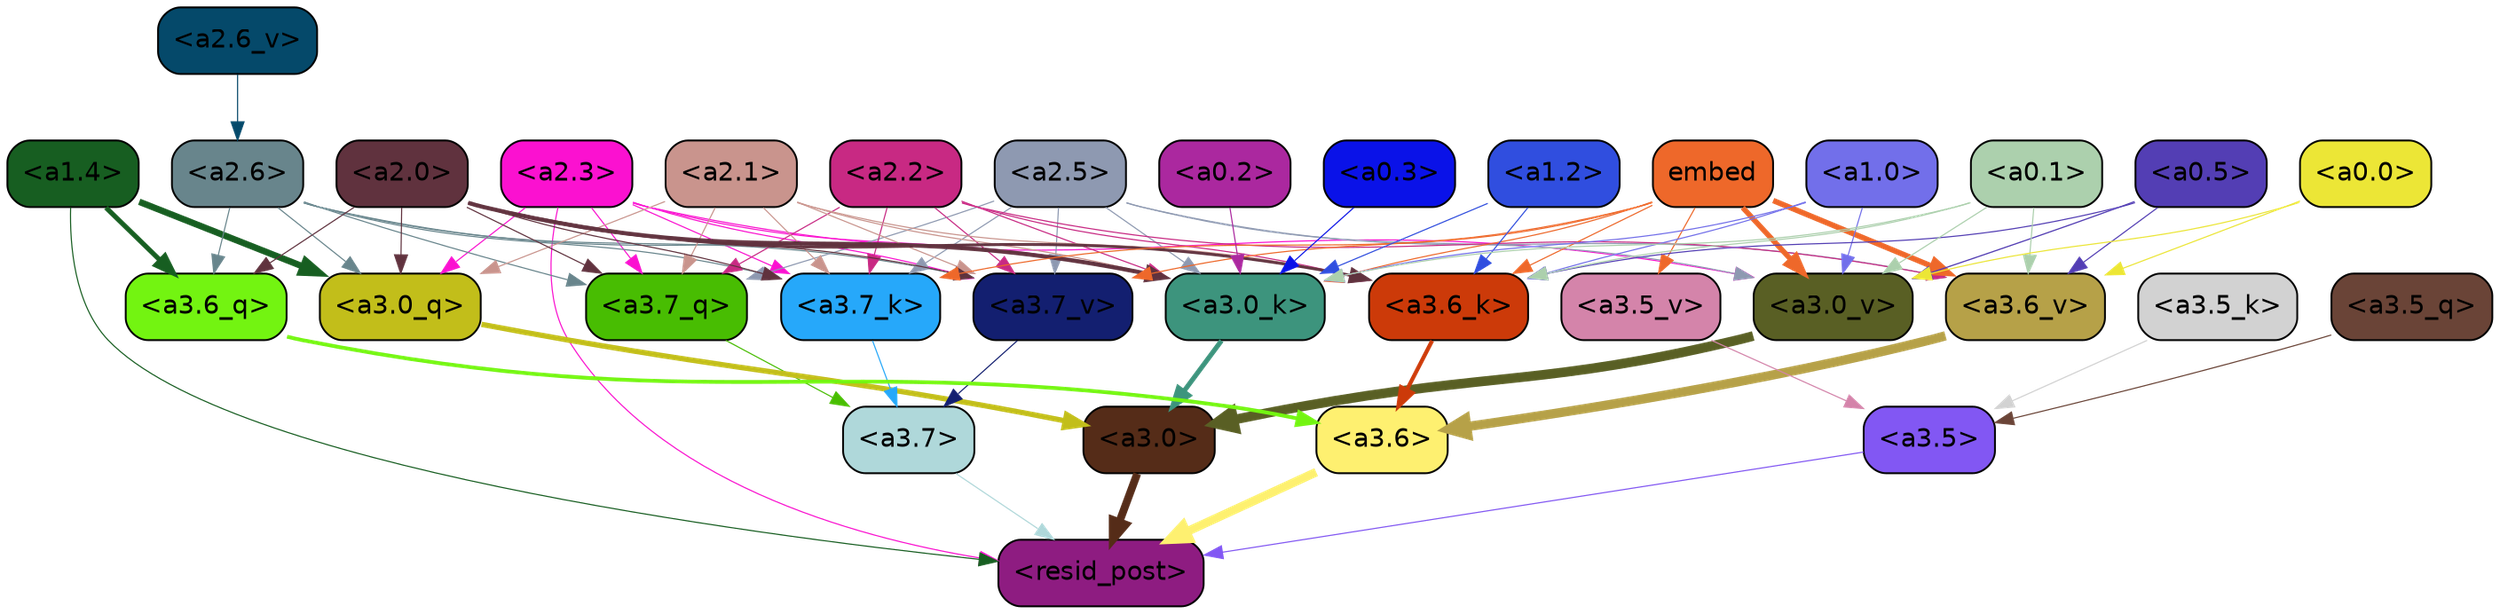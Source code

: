 strict digraph "" {
	graph [bgcolor=transparent,
		layout=dot,
		overlap=false,
		splines=true
	];
	"<a3.7>"	[color=black,
		fillcolor="#afd8da",
		fontname=Helvetica,
		shape=box,
		style="filled, rounded"];
	"<resid_post>"	[color=black,
		fillcolor="#8e1c81",
		fontname=Helvetica,
		shape=box,
		style="filled, rounded"];
	"<a3.7>" -> "<resid_post>"	[color="#afd8da",
		penwidth=0.6];
	"<a3.6>"	[color=black,
		fillcolor="#fef070",
		fontname=Helvetica,
		shape=box,
		style="filled, rounded"];
	"<a3.6>" -> "<resid_post>"	[color="#fef070",
		penwidth=4.670643210411072];
	"<a3.5>"	[color=black,
		fillcolor="#8257f3",
		fontname=Helvetica,
		shape=box,
		style="filled, rounded"];
	"<a3.5>" -> "<resid_post>"	[color="#8257f3",
		penwidth=0.6];
	"<a3.0>"	[color=black,
		fillcolor="#552c18",
		fontname=Helvetica,
		shape=box,
		style="filled, rounded"];
	"<a3.0>" -> "<resid_post>"	[color="#552c18",
		penwidth=4.246885180473328];
	"<a2.3>"	[color=black,
		fillcolor="#fb11d0",
		fontname=Helvetica,
		shape=box,
		style="filled, rounded"];
	"<a2.3>" -> "<resid_post>"	[color="#fb11d0",
		penwidth=0.6];
	"<a3.7_q>"	[color=black,
		fillcolor="#48bd02",
		fontname=Helvetica,
		shape=box,
		style="filled, rounded"];
	"<a2.3>" -> "<a3.7_q>"	[color="#fb11d0",
		penwidth=0.6];
	"<a3.0_q>"	[color=black,
		fillcolor="#c2be1a",
		fontname=Helvetica,
		shape=box,
		style="filled, rounded"];
	"<a2.3>" -> "<a3.0_q>"	[color="#fb11d0",
		penwidth=0.6];
	"<a3.7_k>"	[color=black,
		fillcolor="#26a8fa",
		fontname=Helvetica,
		shape=box,
		style="filled, rounded"];
	"<a2.3>" -> "<a3.7_k>"	[color="#fb11d0",
		penwidth=0.6];
	"<a3.0_k>"	[color=black,
		fillcolor="#3d947d",
		fontname=Helvetica,
		shape=box,
		style="filled, rounded"];
	"<a2.3>" -> "<a3.0_k>"	[color="#fb11d0",
		penwidth=0.6];
	"<a3.7_v>"	[color=black,
		fillcolor="#131f70",
		fontname=Helvetica,
		shape=box,
		style="filled, rounded"];
	"<a2.3>" -> "<a3.7_v>"	[color="#fb11d0",
		penwidth=0.6];
	"<a3.0_v>"	[color=black,
		fillcolor="#595f24",
		fontname=Helvetica,
		shape=box,
		style="filled, rounded"];
	"<a2.3>" -> "<a3.0_v>"	[color="#fb11d0",
		penwidth=0.6];
	"<a1.4>"	[color=black,
		fillcolor="#175e21",
		fontname=Helvetica,
		shape=box,
		style="filled, rounded"];
	"<a1.4>" -> "<resid_post>"	[color="#175e21",
		penwidth=0.6];
	"<a3.6_q>"	[color=black,
		fillcolor="#73f411",
		fontname=Helvetica,
		shape=box,
		style="filled, rounded"];
	"<a1.4>" -> "<a3.6_q>"	[color="#175e21",
		penwidth=2.6487714648246765];
	"<a1.4>" -> "<a3.0_q>"	[color="#175e21",
		penwidth=3.477886103093624];
	"<a3.7_q>" -> "<a3.7>"	[color="#48bd02",
		penwidth=0.6];
	"<a3.6_q>" -> "<a3.6>"	[color="#73f411",
		penwidth=2.03758105635643];
	"<a3.5_q>"	[color=black,
		fillcolor="#6a4437",
		fontname=Helvetica,
		shape=box,
		style="filled, rounded"];
	"<a3.5_q>" -> "<a3.5>"	[color="#6a4437",
		penwidth=0.6];
	"<a3.0_q>" -> "<a3.0>"	[color="#c2be1a",
		penwidth=2.8638100624084473];
	"<a3.7_k>" -> "<a3.7>"	[color="#26a8fa",
		penwidth=0.6];
	"<a3.6_k>"	[color=black,
		fillcolor="#cc3a09",
		fontname=Helvetica,
		shape=box,
		style="filled, rounded"];
	"<a3.6_k>" -> "<a3.6>"	[color="#cc3a09",
		penwidth=2.174198240041733];
	"<a3.5_k>"	[color=black,
		fillcolor="#d2d2d2",
		fontname=Helvetica,
		shape=box,
		style="filled, rounded"];
	"<a3.5_k>" -> "<a3.5>"	[color="#d2d2d2",
		penwidth=0.6];
	"<a3.0_k>" -> "<a3.0>"	[color="#3d947d",
		penwidth=2.6274144649505615];
	"<a3.7_v>" -> "<a3.7>"	[color="#131f70",
		penwidth=0.6];
	"<a3.6_v>"	[color=black,
		fillcolor="#b6a148",
		fontname=Helvetica,
		shape=box,
		style="filled, rounded"];
	"<a3.6_v>" -> "<a3.6>"	[color="#b6a148",
		penwidth=5.002329230308533];
	"<a3.5_v>"	[color=black,
		fillcolor="#d484aa",
		fontname=Helvetica,
		shape=box,
		style="filled, rounded"];
	"<a3.5_v>" -> "<a3.5>"	[color="#d484aa",
		penwidth=0.6];
	"<a3.0_v>" -> "<a3.0>"	[color="#595f24",
		penwidth=5.188832879066467];
	"<a2.6>"	[color=black,
		fillcolor="#68858c",
		fontname=Helvetica,
		shape=box,
		style="filled, rounded"];
	"<a2.6>" -> "<a3.7_q>"	[color="#68858c",
		penwidth=0.6];
	"<a2.6>" -> "<a3.6_q>"	[color="#68858c",
		penwidth=0.6];
	"<a2.6>" -> "<a3.0_q>"	[color="#68858c",
		penwidth=0.6];
	"<a2.6>" -> "<a3.7_k>"	[color="#68858c",
		penwidth=0.6];
	"<a2.6>" -> "<a3.0_k>"	[color="#68858c",
		penwidth=0.6];
	"<a2.6>" -> "<a3.7_v>"	[color="#68858c",
		penwidth=0.6];
	"<a2.5>"	[color=black,
		fillcolor="#8e99b1",
		fontname=Helvetica,
		shape=box,
		style="filled, rounded"];
	"<a2.5>" -> "<a3.7_q>"	[color="#8e99b1",
		penwidth=0.6];
	"<a2.5>" -> "<a3.7_k>"	[color="#8e99b1",
		penwidth=0.6];
	"<a2.5>" -> "<a3.0_k>"	[color="#8e99b1",
		penwidth=0.6];
	"<a2.5>" -> "<a3.7_v>"	[color="#8e99b1",
		penwidth=0.6];
	"<a2.5>" -> "<a3.6_v>"	[color="#8e99b1",
		penwidth=0.6];
	"<a2.5>" -> "<a3.0_v>"	[color="#8e99b1",
		penwidth=0.6];
	"<a2.2>"	[color=black,
		fillcolor="#c82983",
		fontname=Helvetica,
		shape=box,
		style="filled, rounded"];
	"<a2.2>" -> "<a3.7_q>"	[color="#c82983",
		penwidth=0.6];
	"<a2.2>" -> "<a3.7_k>"	[color="#c82983",
		penwidth=0.6];
	"<a2.2>" -> "<a3.6_k>"	[color="#c82983",
		penwidth=0.6];
	"<a2.2>" -> "<a3.0_k>"	[color="#c82983",
		penwidth=0.6];
	"<a2.2>" -> "<a3.7_v>"	[color="#c82983",
		penwidth=0.6];
	"<a2.2>" -> "<a3.6_v>"	[color="#c82983",
		penwidth=0.6];
	"<a2.1>"	[color=black,
		fillcolor="#c9948d",
		fontname=Helvetica,
		shape=box,
		style="filled, rounded"];
	"<a2.1>" -> "<a3.7_q>"	[color="#c9948d",
		penwidth=0.6];
	"<a2.1>" -> "<a3.0_q>"	[color="#c9948d",
		penwidth=0.6];
	"<a2.1>" -> "<a3.7_k>"	[color="#c9948d",
		penwidth=0.6];
	"<a2.1>" -> "<a3.6_k>"	[color="#c9948d",
		penwidth=0.6];
	"<a2.1>" -> "<a3.0_k>"	[color="#c9948d",
		penwidth=0.6];
	"<a2.1>" -> "<a3.7_v>"	[color="#c9948d",
		penwidth=0.6];
	"<a2.0>"	[color=black,
		fillcolor="#60323e",
		fontname=Helvetica,
		shape=box,
		style="filled, rounded"];
	"<a2.0>" -> "<a3.7_q>"	[color="#60323e",
		penwidth=0.6];
	"<a2.0>" -> "<a3.6_q>"	[color="#60323e",
		penwidth=0.6];
	"<a2.0>" -> "<a3.0_q>"	[color="#60323e",
		penwidth=0.6];
	"<a2.0>" -> "<a3.7_k>"	[color="#60323e",
		penwidth=0.6];
	"<a2.0>" -> "<a3.6_k>"	[color="#60323e",
		penwidth=1.5417278409004211];
	"<a2.0>" -> "<a3.0_k>"	[color="#60323e",
		penwidth=2.23091459274292];
	"<a2.0>" -> "<a3.7_v>"	[color="#60323e",
		penwidth=0.6];
	embed	[color=black,
		fillcolor="#ee682a",
		fontname=Helvetica,
		shape=box,
		style="filled, rounded"];
	embed -> "<a3.7_k>"	[color="#ee682a",
		penwidth=0.6];
	embed -> "<a3.6_k>"	[color="#ee682a",
		penwidth=0.6];
	embed -> "<a3.0_k>"	[color="#ee682a",
		penwidth=0.6];
	embed -> "<a3.7_v>"	[color="#ee682a",
		penwidth=0.6];
	embed -> "<a3.6_v>"	[color="#ee682a",
		penwidth=2.9511587619781494];
	embed -> "<a3.5_v>"	[color="#ee682a",
		penwidth=0.6];
	embed -> "<a3.0_v>"	[color="#ee682a",
		penwidth=2.8577730655670166];
	"<a1.2>"	[color=black,
		fillcolor="#304edf",
		fontname=Helvetica,
		shape=box,
		style="filled, rounded"];
	"<a1.2>" -> "<a3.6_k>"	[color="#304edf",
		penwidth=0.6];
	"<a1.2>" -> "<a3.0_k>"	[color="#304edf",
		penwidth=0.6];
	"<a1.0>"	[color=black,
		fillcolor="#726fea",
		fontname=Helvetica,
		shape=box,
		style="filled, rounded"];
	"<a1.0>" -> "<a3.6_k>"	[color="#726fea",
		penwidth=0.6];
	"<a1.0>" -> "<a3.0_k>"	[color="#726fea",
		penwidth=0.6];
	"<a1.0>" -> "<a3.0_v>"	[color="#726fea",
		penwidth=0.6];
	"<a0.5>"	[color=black,
		fillcolor="#533eb4",
		fontname=Helvetica,
		shape=box,
		style="filled, rounded"];
	"<a0.5>" -> "<a3.6_k>"	[color="#533eb4",
		penwidth=0.6];
	"<a0.5>" -> "<a3.6_v>"	[color="#533eb4",
		penwidth=0.6];
	"<a0.5>" -> "<a3.0_v>"	[color="#533eb4",
		penwidth=0.6446345448493958];
	"<a0.1>"	[color=black,
		fillcolor="#acd0ad",
		fontname=Helvetica,
		shape=box,
		style="filled, rounded"];
	"<a0.1>" -> "<a3.6_k>"	[color="#acd0ad",
		penwidth=0.6];
	"<a0.1>" -> "<a3.0_k>"	[color="#acd0ad",
		penwidth=0.6];
	"<a0.1>" -> "<a3.6_v>"	[color="#acd0ad",
		penwidth=0.6];
	"<a0.1>" -> "<a3.0_v>"	[color="#acd0ad",
		penwidth=0.6];
	"<a0.3>"	[color=black,
		fillcolor="#0a12e8",
		fontname=Helvetica,
		shape=box,
		style="filled, rounded"];
	"<a0.3>" -> "<a3.0_k>"	[color="#0a12e8",
		penwidth=0.6];
	"<a0.2>"	[color=black,
		fillcolor="#ab289f",
		fontname=Helvetica,
		shape=box,
		style="filled, rounded"];
	"<a0.2>" -> "<a3.0_k>"	[color="#ab289f",
		penwidth=0.6];
	"<a0.0>"	[color=black,
		fillcolor="#ece636",
		fontname=Helvetica,
		shape=box,
		style="filled, rounded"];
	"<a0.0>" -> "<a3.6_v>"	[color="#ece636",
		penwidth=0.6];
	"<a0.0>" -> "<a3.0_v>"	[color="#ece636",
		penwidth=0.6];
	"<a2.6_v>"	[color=black,
		fillcolor="#05496a",
		fontname=Helvetica,
		shape=box,
		style="filled, rounded"];
	"<a2.6_v>" -> "<a2.6>"	[color="#05496a",
		penwidth=0.6];
}
